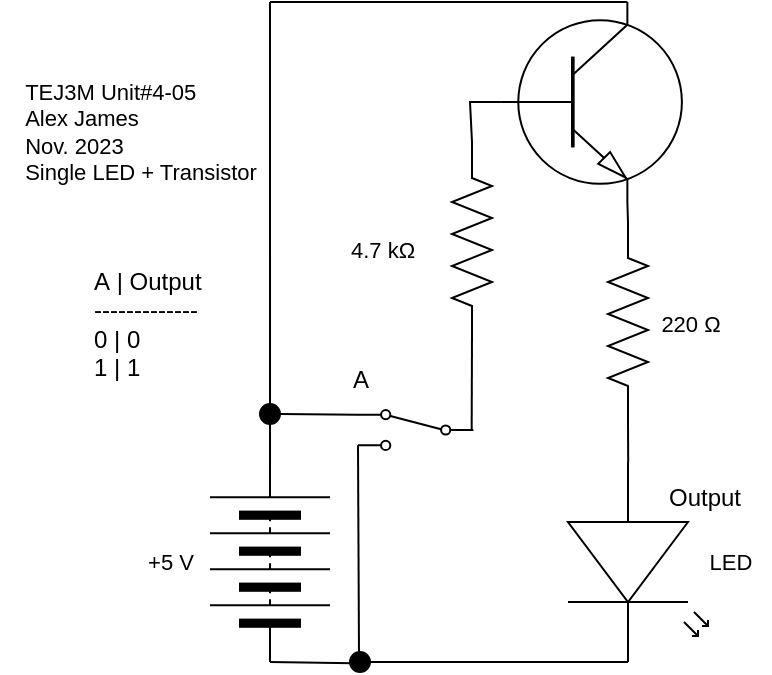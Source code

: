 <mxfile>
    <diagram id="6K2aCtGG5v6xstUJsYja" name="Page-1">
        <mxGraphModel dx="254" dy="112" grid="1" gridSize="10" guides="1" tooltips="1" connect="1" arrows="1" fold="1" page="1" pageScale="1" pageWidth="827" pageHeight="1169" math="0" shadow="0">
            <root>
                <mxCell id="0"/>
                <mxCell id="1" parent="0"/>
                <mxCell id="6" style="edgeStyle=none;shape=connector;rounded=0;html=1;exitX=1;exitY=0.5;exitDx=0;exitDy=0;exitPerimeter=0;entryX=0;entryY=0.57;entryDx=0;entryDy=0;entryPerimeter=0;labelBackgroundColor=default;strokeColor=default;fontFamily=Helvetica;fontSize=11;fontColor=default;endArrow=none;endFill=0;" parent="1" source="2" target="4" edge="1">
                    <mxGeometry relative="1" as="geometry"/>
                </mxCell>
                <mxCell id="25" style="edgeStyle=none;html=1;exitX=0;exitY=0.5;exitDx=0;exitDy=0;exitPerimeter=0;entryX=0.7;entryY=1;entryDx=0;entryDy=0;entryPerimeter=0;rounded=0;endArrow=none;endFill=0;" edge="1" parent="1" source="2" target="24">
                    <mxGeometry relative="1" as="geometry"/>
                </mxCell>
                <mxCell id="2" value="" style="pointerEvents=1;verticalLabelPosition=bottom;shadow=0;dashed=0;align=center;html=1;verticalAlign=top;shape=mxgraph.electrical.resistors.resistor_2;rotation=90;" parent="1" vertex="1">
                    <mxGeometry x="359" y="213" width="100" height="20" as="geometry"/>
                </mxCell>
                <mxCell id="3" value="" style="pointerEvents=1;verticalLabelPosition=bottom;shadow=0;dashed=0;align=center;html=1;verticalAlign=top;shape=mxgraph.electrical.miscellaneous.batteryStack;rotation=-90;" parent="1" vertex="1">
                    <mxGeometry x="180" y="313" width="100" height="60" as="geometry"/>
                </mxCell>
                <mxCell id="7" style="edgeStyle=none;shape=connector;rounded=0;html=1;exitX=1;exitY=0.57;exitDx=0;exitDy=0;exitPerimeter=0;entryX=0;entryY=0.5;entryDx=0;entryDy=0;labelBackgroundColor=default;strokeColor=default;fontFamily=Helvetica;fontSize=11;fontColor=default;endArrow=none;endFill=0;startArrow=none;" parent="1" source="16" target="3" edge="1">
                    <mxGeometry relative="1" as="geometry"/>
                </mxCell>
                <mxCell id="4" value="" style="verticalLabelPosition=bottom;shadow=0;dashed=0;align=center;html=1;verticalAlign=top;shape=mxgraph.electrical.opto_electronics.led_2;pointerEvents=1;rotation=90;" parent="1" vertex="1">
                    <mxGeometry x="364" y="308" width="100" height="70" as="geometry"/>
                </mxCell>
                <mxCell id="8" value="&lt;div style=&quot;text-align: left;&quot;&gt;&lt;span style=&quot;background-color: initial;&quot;&gt;TEJ3M Unit#4-05&lt;/span&gt;&lt;/div&gt;&lt;div style=&quot;text-align: left;&quot;&gt;&lt;span style=&quot;background-color: initial;&quot;&gt;Alex James&lt;/span&gt;&lt;/div&gt;&lt;div style=&quot;text-align: left;&quot;&gt;Nov. 2023&lt;/div&gt;&lt;div style=&quot;text-align: left;&quot;&gt;Single LED + Transistor&lt;/div&gt;" style="text;html=1;align=center;verticalAlign=middle;resizable=0;points=[];autosize=1;strokeColor=none;fillColor=none;fontSize=11;fontFamily=Helvetica;fontColor=default;" parent="1" vertex="1">
                    <mxGeometry x="95" y="93" width="140" height="70" as="geometry"/>
                </mxCell>
                <mxCell id="9" value="220&amp;nbsp;Ω" style="text;html=1;align=center;verticalAlign=middle;resizable=0;points=[];autosize=1;strokeColor=none;fillColor=none;fontSize=11;fontFamily=Helvetica;fontColor=default;" parent="1" vertex="1">
                    <mxGeometry x="415" y="209" width="50" height="30" as="geometry"/>
                </mxCell>
                <mxCell id="10" value="+5 V" style="text;html=1;align=center;verticalAlign=middle;resizable=0;points=[];autosize=1;strokeColor=none;fillColor=none;fontSize=11;fontFamily=Helvetica;fontColor=default;" parent="1" vertex="1">
                    <mxGeometry x="155" y="328" width="50" height="30" as="geometry"/>
                </mxCell>
                <mxCell id="11" value="LED" style="text;html=1;align=center;verticalAlign=middle;resizable=0;points=[];autosize=1;strokeColor=none;fillColor=none;fontSize=11;fontFamily=Helvetica;fontColor=default;" parent="1" vertex="1">
                    <mxGeometry x="440" y="328" width="40" height="30" as="geometry"/>
                </mxCell>
                <mxCell id="21" style="edgeStyle=none;rounded=0;html=1;exitX=1;exitY=0.88;exitDx=0;exitDy=0;endArrow=none;endFill=0;startArrow=none;" parent="1" edge="1">
                    <mxGeometry relative="1" as="geometry">
                        <Array as="points"/>
                        <mxPoint x="230.015" y="294.979" as="sourcePoint"/>
                        <mxPoint x="230" y="63" as="targetPoint"/>
                    </mxGeometry>
                </mxCell>
                <mxCell id="35" style="edgeStyle=none;shape=connector;rounded=0;html=1;exitX=1;exitY=0.88;exitDx=0;exitDy=0;labelBackgroundColor=default;strokeColor=default;fontFamily=Helvetica;fontSize=11;fontColor=default;endArrow=none;endFill=0;" edge="1" parent="1" source="12" target="27">
                    <mxGeometry relative="1" as="geometry"/>
                </mxCell>
                <mxCell id="36" style="edgeStyle=none;shape=connector;rounded=0;html=1;exitX=1;exitY=0.12;exitDx=0;exitDy=0;entryX=1;entryY=1;entryDx=0;entryDy=0;labelBackgroundColor=default;strokeColor=default;fontFamily=Helvetica;fontSize=11;fontColor=default;endArrow=none;endFill=0;" edge="1" parent="1" source="12">
                    <mxGeometry relative="1" as="geometry">
                        <mxPoint x="259" y="290.6" as="sourcePoint"/>
                        <mxPoint x="274.536" y="396.536" as="targetPoint"/>
                    </mxGeometry>
                </mxCell>
                <mxCell id="12" value="" style="shape=mxgraph.electrical.electro-mechanical.twoWaySwitch;aspect=fixed;elSwitchState=2;rotation=-180;flipV=1;" parent="1" vertex="1">
                    <mxGeometry x="274" y="267" width="57.7" height="20" as="geometry"/>
                </mxCell>
                <mxCell id="17" value="" style="edgeStyle=none;shape=connector;rounded=0;html=1;exitX=1;exitY=0.57;exitDx=0;exitDy=0;exitPerimeter=0;entryX=0;entryY=0.5;entryDx=0;entryDy=0;labelBackgroundColor=default;strokeColor=default;fontFamily=Helvetica;fontSize=11;fontColor=default;endArrow=none;endFill=0;" parent="1" source="4" target="16" edge="1">
                    <mxGeometry relative="1" as="geometry">
                        <mxPoint x="409.1" y="393" as="sourcePoint"/>
                        <mxPoint x="230" y="393" as="targetPoint"/>
                    </mxGeometry>
                </mxCell>
                <mxCell id="16" value="" style="ellipse;whiteSpace=wrap;html=1;aspect=fixed;strokeColor=#030303;fillColor=#000000;" parent="1" vertex="1">
                    <mxGeometry x="270" y="388" width="10" height="10" as="geometry"/>
                </mxCell>
                <mxCell id="20" value="A&amp;nbsp;| Output&lt;br&gt;-------------&lt;br&gt;0 | 0&lt;br&gt;1&amp;nbsp;| 1" style="text;html=1;align=left;verticalAlign=middle;resizable=0;points=[];autosize=1;strokeColor=none;fillColor=none;" parent="1" vertex="1">
                    <mxGeometry x="140" y="189" width="80" height="70" as="geometry"/>
                </mxCell>
                <mxCell id="22" value="A" style="text;html=1;align=center;verticalAlign=middle;resizable=0;points=[];autosize=1;strokeColor=none;fillColor=none;" parent="1" vertex="1">
                    <mxGeometry x="260" y="237" width="30" height="30" as="geometry"/>
                </mxCell>
                <mxCell id="23" value="Output" style="text;html=1;align=center;verticalAlign=middle;resizable=0;points=[];autosize=1;strokeColor=none;fillColor=none;" parent="1" vertex="1">
                    <mxGeometry x="417" y="296" width="60" height="30" as="geometry"/>
                </mxCell>
                <mxCell id="26" style="edgeStyle=none;shape=connector;rounded=0;html=1;exitX=0.7;exitY=0;exitDx=0;exitDy=0;exitPerimeter=0;labelBackgroundColor=default;strokeColor=default;fontFamily=Helvetica;fontSize=11;fontColor=default;endArrow=none;endFill=0;" edge="1" parent="1" source="24">
                    <mxGeometry relative="1" as="geometry">
                        <mxPoint x="230" y="63" as="targetPoint"/>
                    </mxGeometry>
                </mxCell>
                <mxCell id="32" style="edgeStyle=none;shape=connector;rounded=0;html=1;exitX=0;exitY=0.5;exitDx=0;exitDy=0;exitPerimeter=0;entryX=0;entryY=0.5;entryDx=0;entryDy=0;entryPerimeter=0;labelBackgroundColor=default;strokeColor=default;fontFamily=Helvetica;fontSize=11;fontColor=default;endArrow=none;endFill=0;" edge="1" parent="1">
                    <mxGeometry relative="1" as="geometry">
                        <mxPoint x="345.045" y="113" as="sourcePoint"/>
                        <mxPoint x="331" y="133" as="targetPoint"/>
                        <Array as="points">
                            <mxPoint x="330" y="113"/>
                        </Array>
                    </mxGeometry>
                </mxCell>
                <mxCell id="24" value="" style="verticalLabelPosition=bottom;shadow=0;dashed=0;align=center;html=1;verticalAlign=top;shape=mxgraph.electrical.transistors.npn_transistor_1;" vertex="1" parent="1">
                    <mxGeometry x="343" y="63" width="95" height="100" as="geometry"/>
                </mxCell>
                <mxCell id="27" value="" style="ellipse;whiteSpace=wrap;html=1;aspect=fixed;strokeColor=#030303;fillColor=#000000;" vertex="1" parent="1">
                    <mxGeometry x="225" y="264" width="10" height="10" as="geometry"/>
                </mxCell>
                <mxCell id="33" style="edgeStyle=none;shape=connector;rounded=0;html=1;exitX=1;exitY=0.5;exitDx=0;exitDy=0;exitPerimeter=0;labelBackgroundColor=default;strokeColor=default;fontFamily=Helvetica;fontSize=11;fontColor=default;endArrow=none;endFill=0;" edge="1" parent="1">
                    <mxGeometry relative="1" as="geometry">
                        <mxPoint x="330.838" y="277.0" as="targetPoint"/>
                        <mxPoint x="331" y="227" as="sourcePoint"/>
                    </mxGeometry>
                </mxCell>
                <mxCell id="29" value="" style="pointerEvents=1;verticalLabelPosition=bottom;shadow=0;dashed=0;align=center;html=1;verticalAlign=top;shape=mxgraph.electrical.resistors.resistor_2;rotation=90;" vertex="1" parent="1">
                    <mxGeometry x="281" y="173" width="100" height="20" as="geometry"/>
                </mxCell>
                <mxCell id="31" value="4.7 kΩ" style="text;html=1;align=center;verticalAlign=middle;resizable=0;points=[];autosize=1;strokeColor=none;fillColor=none;fontSize=11;fontFamily=Helvetica;fontColor=default;" vertex="1" parent="1">
                    <mxGeometry x="256" y="172" width="60" height="30" as="geometry"/>
                </mxCell>
            </root>
        </mxGraphModel>
    </diagram>
</mxfile>